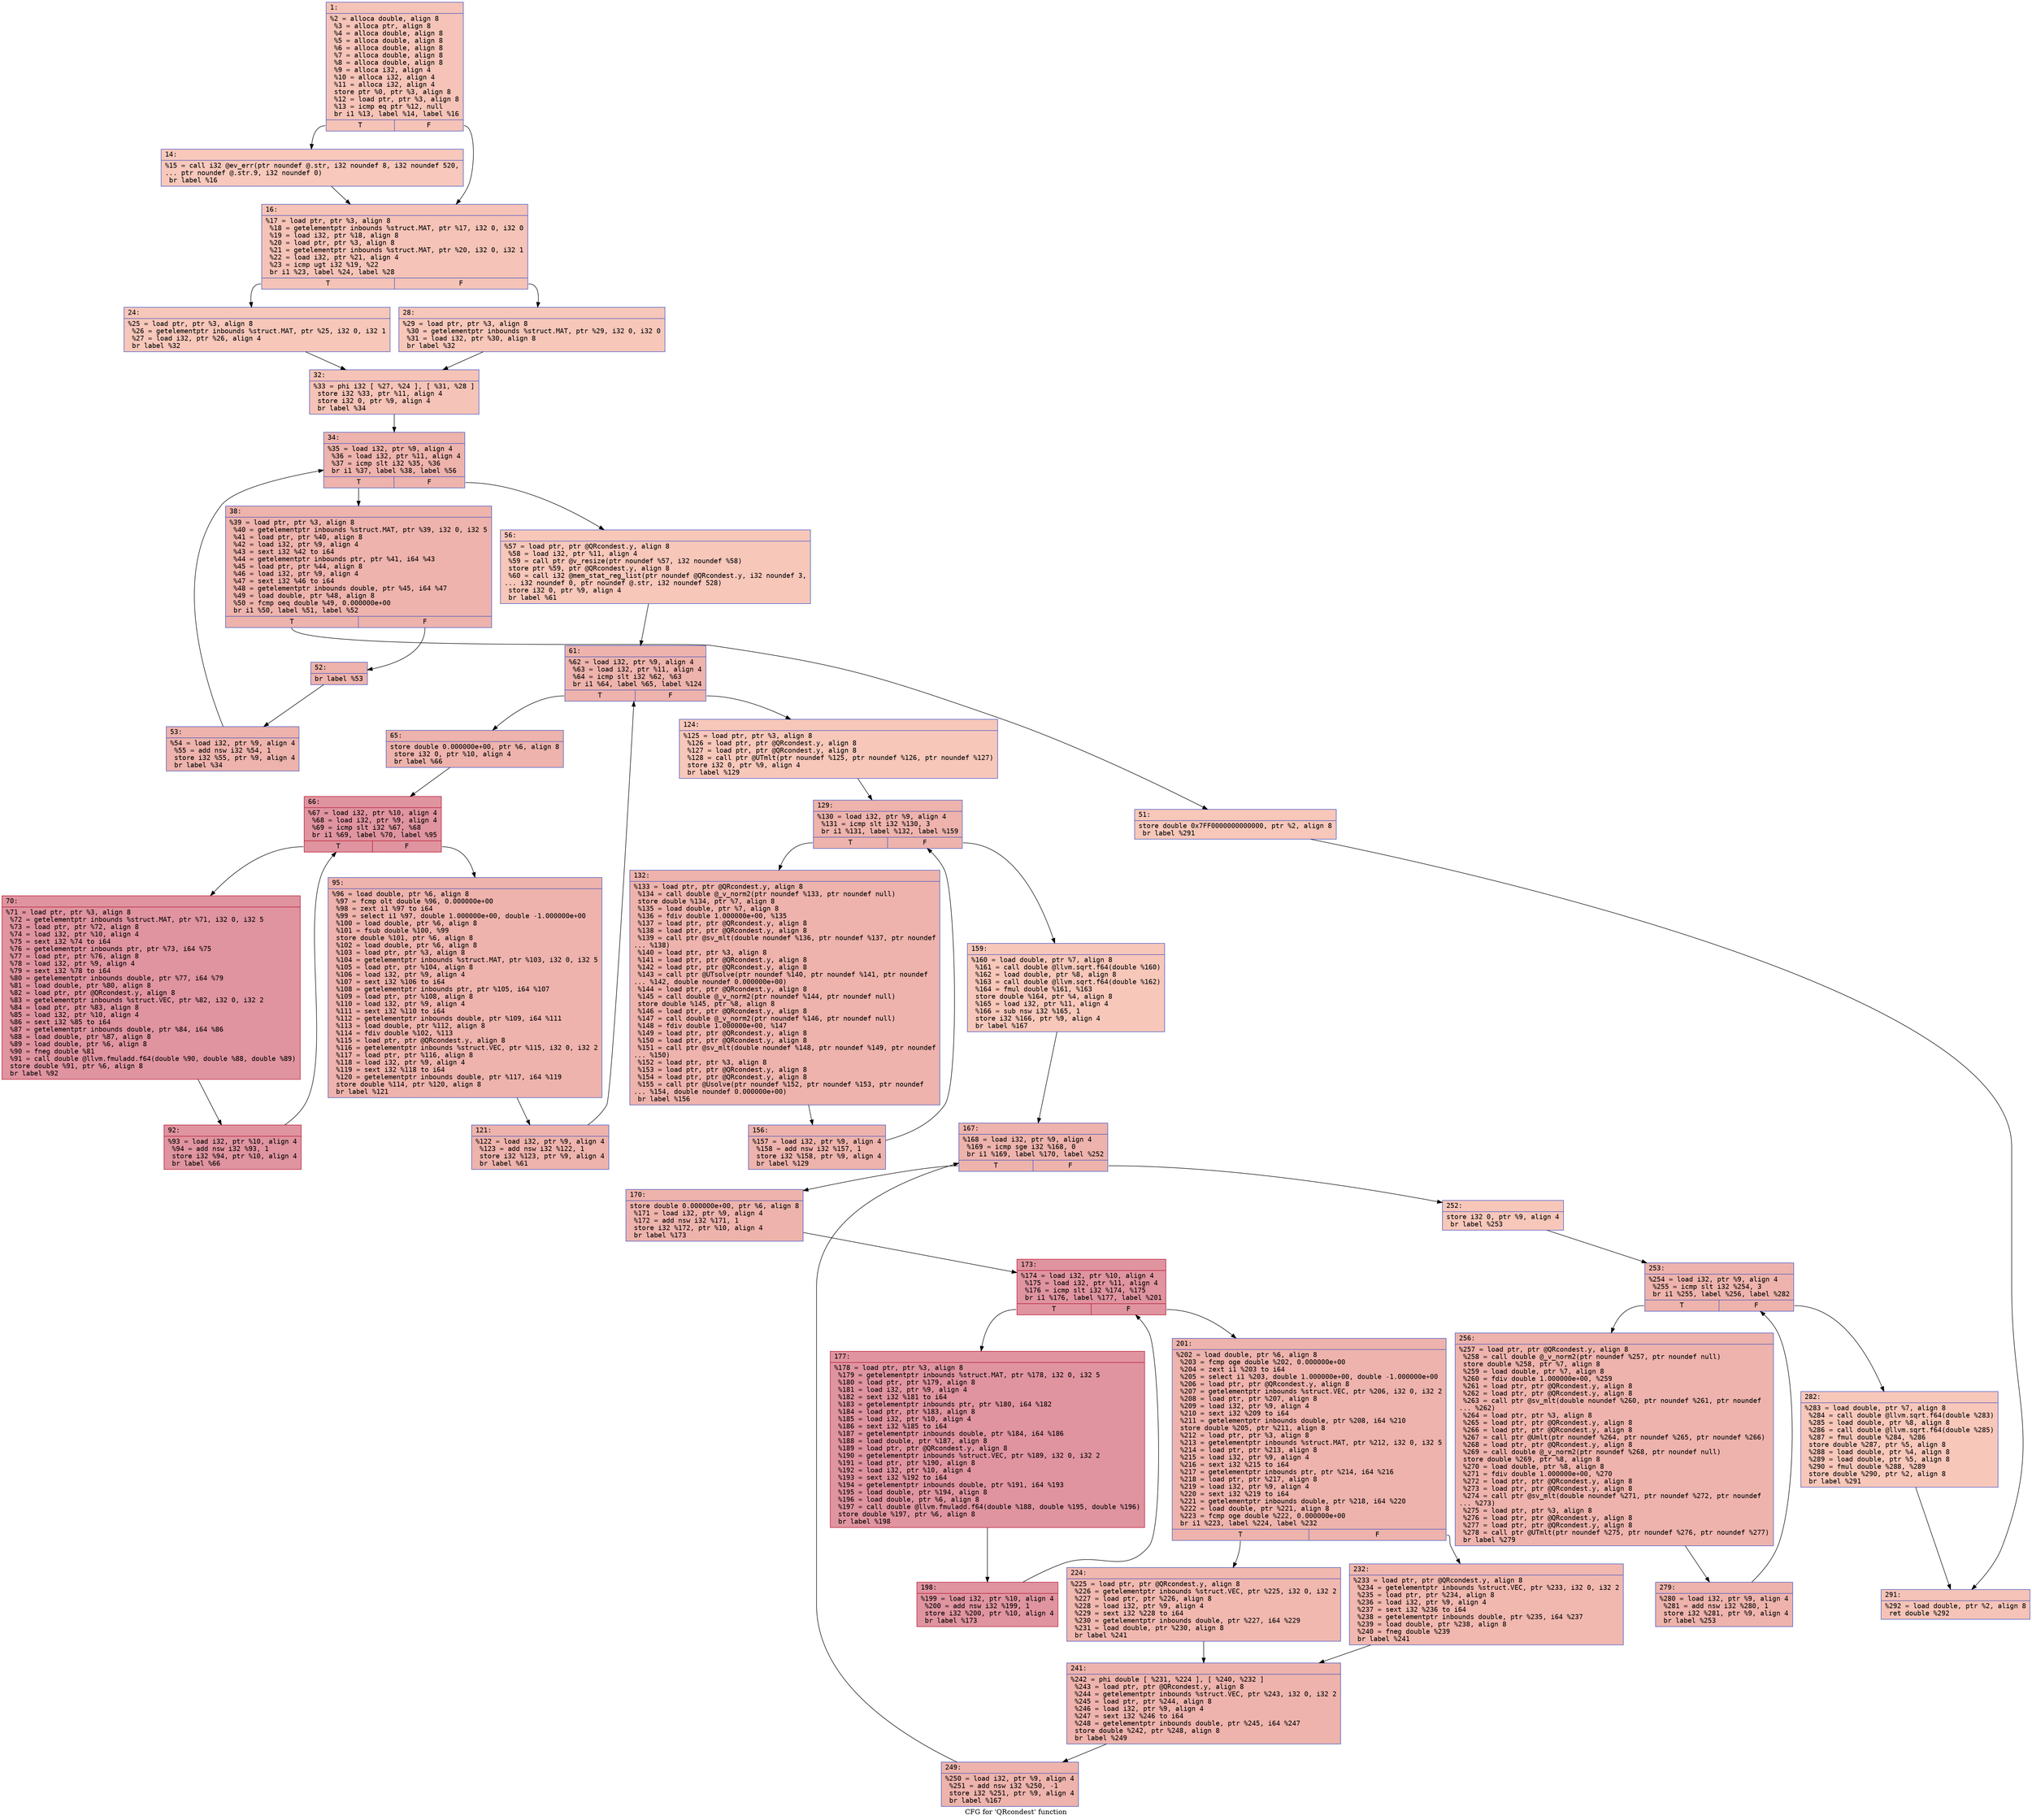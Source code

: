 digraph "CFG for 'QRcondest' function" {
	label="CFG for 'QRcondest' function";

	Node0x6000015e5b30 [shape=record,color="#3d50c3ff", style=filled, fillcolor="#e8765c70" fontname="Courier",label="{1:\l|  %2 = alloca double, align 8\l  %3 = alloca ptr, align 8\l  %4 = alloca double, align 8\l  %5 = alloca double, align 8\l  %6 = alloca double, align 8\l  %7 = alloca double, align 8\l  %8 = alloca double, align 8\l  %9 = alloca i32, align 4\l  %10 = alloca i32, align 4\l  %11 = alloca i32, align 4\l  store ptr %0, ptr %3, align 8\l  %12 = load ptr, ptr %3, align 8\l  %13 = icmp eq ptr %12, null\l  br i1 %13, label %14, label %16\l|{<s0>T|<s1>F}}"];
	Node0x6000015e5b30:s0 -> Node0x6000015e5bd0[tooltip="1 -> 14\nProbability 37.50%" ];
	Node0x6000015e5b30:s1 -> Node0x6000015e5c20[tooltip="1 -> 16\nProbability 62.50%" ];
	Node0x6000015e5bd0 [shape=record,color="#3d50c3ff", style=filled, fillcolor="#ed836670" fontname="Courier",label="{14:\l|  %15 = call i32 @ev_err(ptr noundef @.str, i32 noundef 8, i32 noundef 520,\l... ptr noundef @.str.9, i32 noundef 0)\l  br label %16\l}"];
	Node0x6000015e5bd0 -> Node0x6000015e5c20[tooltip="14 -> 16\nProbability 100.00%" ];
	Node0x6000015e5c20 [shape=record,color="#3d50c3ff", style=filled, fillcolor="#e8765c70" fontname="Courier",label="{16:\l|  %17 = load ptr, ptr %3, align 8\l  %18 = getelementptr inbounds %struct.MAT, ptr %17, i32 0, i32 0\l  %19 = load i32, ptr %18, align 8\l  %20 = load ptr, ptr %3, align 8\l  %21 = getelementptr inbounds %struct.MAT, ptr %20, i32 0, i32 1\l  %22 = load i32, ptr %21, align 4\l  %23 = icmp ugt i32 %19, %22\l  br i1 %23, label %24, label %28\l|{<s0>T|<s1>F}}"];
	Node0x6000015e5c20:s0 -> Node0x6000015e5c70[tooltip="16 -> 24\nProbability 50.00%" ];
	Node0x6000015e5c20:s1 -> Node0x6000015e5cc0[tooltip="16 -> 28\nProbability 50.00%" ];
	Node0x6000015e5c70 [shape=record,color="#3d50c3ff", style=filled, fillcolor="#ec7f6370" fontname="Courier",label="{24:\l|  %25 = load ptr, ptr %3, align 8\l  %26 = getelementptr inbounds %struct.MAT, ptr %25, i32 0, i32 1\l  %27 = load i32, ptr %26, align 4\l  br label %32\l}"];
	Node0x6000015e5c70 -> Node0x6000015e5d10[tooltip="24 -> 32\nProbability 100.00%" ];
	Node0x6000015e5cc0 [shape=record,color="#3d50c3ff", style=filled, fillcolor="#ec7f6370" fontname="Courier",label="{28:\l|  %29 = load ptr, ptr %3, align 8\l  %30 = getelementptr inbounds %struct.MAT, ptr %29, i32 0, i32 0\l  %31 = load i32, ptr %30, align 8\l  br label %32\l}"];
	Node0x6000015e5cc0 -> Node0x6000015e5d10[tooltip="28 -> 32\nProbability 100.00%" ];
	Node0x6000015e5d10 [shape=record,color="#3d50c3ff", style=filled, fillcolor="#e8765c70" fontname="Courier",label="{32:\l|  %33 = phi i32 [ %27, %24 ], [ %31, %28 ]\l  store i32 %33, ptr %11, align 4\l  store i32 0, ptr %9, align 4\l  br label %34\l}"];
	Node0x6000015e5d10 -> Node0x6000015e5d60[tooltip="32 -> 34\nProbability 100.00%" ];
	Node0x6000015e5d60 [shape=record,color="#3d50c3ff", style=filled, fillcolor="#d6524470" fontname="Courier",label="{34:\l|  %35 = load i32, ptr %9, align 4\l  %36 = load i32, ptr %11, align 4\l  %37 = icmp slt i32 %35, %36\l  br i1 %37, label %38, label %56\l|{<s0>T|<s1>F}}"];
	Node0x6000015e5d60:s0 -> Node0x6000015e5db0[tooltip="34 -> 38\nProbability 96.88%" ];
	Node0x6000015e5d60:s1 -> Node0x6000015e5ef0[tooltip="34 -> 56\nProbability 3.12%" ];
	Node0x6000015e5db0 [shape=record,color="#3d50c3ff", style=filled, fillcolor="#d6524470" fontname="Courier",label="{38:\l|  %39 = load ptr, ptr %3, align 8\l  %40 = getelementptr inbounds %struct.MAT, ptr %39, i32 0, i32 5\l  %41 = load ptr, ptr %40, align 8\l  %42 = load i32, ptr %9, align 4\l  %43 = sext i32 %42 to i64\l  %44 = getelementptr inbounds ptr, ptr %41, i64 %43\l  %45 = load ptr, ptr %44, align 8\l  %46 = load i32, ptr %9, align 4\l  %47 = sext i32 %46 to i64\l  %48 = getelementptr inbounds double, ptr %45, i64 %47\l  %49 = load double, ptr %48, align 8\l  %50 = fcmp oeq double %49, 0.000000e+00\l  br i1 %50, label %51, label %52\l|{<s0>T|<s1>F}}"];
	Node0x6000015e5db0:s0 -> Node0x6000015e5e00[tooltip="38 -> 51\nProbability 3.12%" ];
	Node0x6000015e5db0:s1 -> Node0x6000015e5e50[tooltip="38 -> 52\nProbability 96.88%" ];
	Node0x6000015e5e00 [shape=record,color="#3d50c3ff", style=filled, fillcolor="#ec7f6370" fontname="Courier",label="{51:\l|  store double 0x7FF0000000000000, ptr %2, align 8\l  br label %291\l}"];
	Node0x6000015e5e00 -> Node0x6000015e67b0[tooltip="51 -> 291\nProbability 100.00%" ];
	Node0x6000015e5e50 [shape=record,color="#3d50c3ff", style=filled, fillcolor="#d6524470" fontname="Courier",label="{52:\l|  br label %53\l}"];
	Node0x6000015e5e50 -> Node0x6000015e5ea0[tooltip="52 -> 53\nProbability 100.00%" ];
	Node0x6000015e5ea0 [shape=record,color="#3d50c3ff", style=filled, fillcolor="#d6524470" fontname="Courier",label="{53:\l|  %54 = load i32, ptr %9, align 4\l  %55 = add nsw i32 %54, 1\l  store i32 %55, ptr %9, align 4\l  br label %34\l}"];
	Node0x6000015e5ea0 -> Node0x6000015e5d60[tooltip="53 -> 34\nProbability 100.00%" ];
	Node0x6000015e5ef0 [shape=record,color="#3d50c3ff", style=filled, fillcolor="#ec7f6370" fontname="Courier",label="{56:\l|  %57 = load ptr, ptr @QRcondest.y, align 8\l  %58 = load i32, ptr %11, align 4\l  %59 = call ptr @v_resize(ptr noundef %57, i32 noundef %58)\l  store ptr %59, ptr @QRcondest.y, align 8\l  %60 = call i32 @mem_stat_reg_list(ptr noundef @QRcondest.y, i32 noundef 3,\l... i32 noundef 0, ptr noundef @.str, i32 noundef 528)\l  store i32 0, ptr %9, align 4\l  br label %61\l}"];
	Node0x6000015e5ef0 -> Node0x6000015e5f40[tooltip="56 -> 61\nProbability 100.00%" ];
	Node0x6000015e5f40 [shape=record,color="#3d50c3ff", style=filled, fillcolor="#d6524470" fontname="Courier",label="{61:\l|  %62 = load i32, ptr %9, align 4\l  %63 = load i32, ptr %11, align 4\l  %64 = icmp slt i32 %62, %63\l  br i1 %64, label %65, label %124\l|{<s0>T|<s1>F}}"];
	Node0x6000015e5f40:s0 -> Node0x6000015e5f90[tooltip="61 -> 65\nProbability 96.88%" ];
	Node0x6000015e5f40:s1 -> Node0x6000015e6170[tooltip="61 -> 124\nProbability 3.12%" ];
	Node0x6000015e5f90 [shape=record,color="#3d50c3ff", style=filled, fillcolor="#d6524470" fontname="Courier",label="{65:\l|  store double 0.000000e+00, ptr %6, align 8\l  store i32 0, ptr %10, align 4\l  br label %66\l}"];
	Node0x6000015e5f90 -> Node0x6000015e5fe0[tooltip="65 -> 66\nProbability 100.00%" ];
	Node0x6000015e5fe0 [shape=record,color="#b70d28ff", style=filled, fillcolor="#b70d2870" fontname="Courier",label="{66:\l|  %67 = load i32, ptr %10, align 4\l  %68 = load i32, ptr %9, align 4\l  %69 = icmp slt i32 %67, %68\l  br i1 %69, label %70, label %95\l|{<s0>T|<s1>F}}"];
	Node0x6000015e5fe0:s0 -> Node0x6000015e6030[tooltip="66 -> 70\nProbability 96.88%" ];
	Node0x6000015e5fe0:s1 -> Node0x6000015e60d0[tooltip="66 -> 95\nProbability 3.12%" ];
	Node0x6000015e6030 [shape=record,color="#b70d28ff", style=filled, fillcolor="#b70d2870" fontname="Courier",label="{70:\l|  %71 = load ptr, ptr %3, align 8\l  %72 = getelementptr inbounds %struct.MAT, ptr %71, i32 0, i32 5\l  %73 = load ptr, ptr %72, align 8\l  %74 = load i32, ptr %10, align 4\l  %75 = sext i32 %74 to i64\l  %76 = getelementptr inbounds ptr, ptr %73, i64 %75\l  %77 = load ptr, ptr %76, align 8\l  %78 = load i32, ptr %9, align 4\l  %79 = sext i32 %78 to i64\l  %80 = getelementptr inbounds double, ptr %77, i64 %79\l  %81 = load double, ptr %80, align 8\l  %82 = load ptr, ptr @QRcondest.y, align 8\l  %83 = getelementptr inbounds %struct.VEC, ptr %82, i32 0, i32 2\l  %84 = load ptr, ptr %83, align 8\l  %85 = load i32, ptr %10, align 4\l  %86 = sext i32 %85 to i64\l  %87 = getelementptr inbounds double, ptr %84, i64 %86\l  %88 = load double, ptr %87, align 8\l  %89 = load double, ptr %6, align 8\l  %90 = fneg double %81\l  %91 = call double @llvm.fmuladd.f64(double %90, double %88, double %89)\l  store double %91, ptr %6, align 8\l  br label %92\l}"];
	Node0x6000015e6030 -> Node0x6000015e6080[tooltip="70 -> 92\nProbability 100.00%" ];
	Node0x6000015e6080 [shape=record,color="#b70d28ff", style=filled, fillcolor="#b70d2870" fontname="Courier",label="{92:\l|  %93 = load i32, ptr %10, align 4\l  %94 = add nsw i32 %93, 1\l  store i32 %94, ptr %10, align 4\l  br label %66\l}"];
	Node0x6000015e6080 -> Node0x6000015e5fe0[tooltip="92 -> 66\nProbability 100.00%" ];
	Node0x6000015e60d0 [shape=record,color="#3d50c3ff", style=filled, fillcolor="#d6524470" fontname="Courier",label="{95:\l|  %96 = load double, ptr %6, align 8\l  %97 = fcmp olt double %96, 0.000000e+00\l  %98 = zext i1 %97 to i64\l  %99 = select i1 %97, double 1.000000e+00, double -1.000000e+00\l  %100 = load double, ptr %6, align 8\l  %101 = fsub double %100, %99\l  store double %101, ptr %6, align 8\l  %102 = load double, ptr %6, align 8\l  %103 = load ptr, ptr %3, align 8\l  %104 = getelementptr inbounds %struct.MAT, ptr %103, i32 0, i32 5\l  %105 = load ptr, ptr %104, align 8\l  %106 = load i32, ptr %9, align 4\l  %107 = sext i32 %106 to i64\l  %108 = getelementptr inbounds ptr, ptr %105, i64 %107\l  %109 = load ptr, ptr %108, align 8\l  %110 = load i32, ptr %9, align 4\l  %111 = sext i32 %110 to i64\l  %112 = getelementptr inbounds double, ptr %109, i64 %111\l  %113 = load double, ptr %112, align 8\l  %114 = fdiv double %102, %113\l  %115 = load ptr, ptr @QRcondest.y, align 8\l  %116 = getelementptr inbounds %struct.VEC, ptr %115, i32 0, i32 2\l  %117 = load ptr, ptr %116, align 8\l  %118 = load i32, ptr %9, align 4\l  %119 = sext i32 %118 to i64\l  %120 = getelementptr inbounds double, ptr %117, i64 %119\l  store double %114, ptr %120, align 8\l  br label %121\l}"];
	Node0x6000015e60d0 -> Node0x6000015e6120[tooltip="95 -> 121\nProbability 100.00%" ];
	Node0x6000015e6120 [shape=record,color="#3d50c3ff", style=filled, fillcolor="#d6524470" fontname="Courier",label="{121:\l|  %122 = load i32, ptr %9, align 4\l  %123 = add nsw i32 %122, 1\l  store i32 %123, ptr %9, align 4\l  br label %61\l}"];
	Node0x6000015e6120 -> Node0x6000015e5f40[tooltip="121 -> 61\nProbability 100.00%" ];
	Node0x6000015e6170 [shape=record,color="#3d50c3ff", style=filled, fillcolor="#ec7f6370" fontname="Courier",label="{124:\l|  %125 = load ptr, ptr %3, align 8\l  %126 = load ptr, ptr @QRcondest.y, align 8\l  %127 = load ptr, ptr @QRcondest.y, align 8\l  %128 = call ptr @UTmlt(ptr noundef %125, ptr noundef %126, ptr noundef %127)\l  store i32 0, ptr %9, align 4\l  br label %129\l}"];
	Node0x6000015e6170 -> Node0x6000015e61c0[tooltip="124 -> 129\nProbability 100.00%" ];
	Node0x6000015e61c0 [shape=record,color="#3d50c3ff", style=filled, fillcolor="#d6524470" fontname="Courier",label="{129:\l|  %130 = load i32, ptr %9, align 4\l  %131 = icmp slt i32 %130, 3\l  br i1 %131, label %132, label %159\l|{<s0>T|<s1>F}}"];
	Node0x6000015e61c0:s0 -> Node0x6000015e6210[tooltip="129 -> 132\nProbability 96.88%" ];
	Node0x6000015e61c0:s1 -> Node0x6000015e62b0[tooltip="129 -> 159\nProbability 3.12%" ];
	Node0x6000015e6210 [shape=record,color="#3d50c3ff", style=filled, fillcolor="#d6524470" fontname="Courier",label="{132:\l|  %133 = load ptr, ptr @QRcondest.y, align 8\l  %134 = call double @_v_norm2(ptr noundef %133, ptr noundef null)\l  store double %134, ptr %7, align 8\l  %135 = load double, ptr %7, align 8\l  %136 = fdiv double 1.000000e+00, %135\l  %137 = load ptr, ptr @QRcondest.y, align 8\l  %138 = load ptr, ptr @QRcondest.y, align 8\l  %139 = call ptr @sv_mlt(double noundef %136, ptr noundef %137, ptr noundef\l... %138)\l  %140 = load ptr, ptr %3, align 8\l  %141 = load ptr, ptr @QRcondest.y, align 8\l  %142 = load ptr, ptr @QRcondest.y, align 8\l  %143 = call ptr @UTsolve(ptr noundef %140, ptr noundef %141, ptr noundef\l... %142, double noundef 0.000000e+00)\l  %144 = load ptr, ptr @QRcondest.y, align 8\l  %145 = call double @_v_norm2(ptr noundef %144, ptr noundef null)\l  store double %145, ptr %8, align 8\l  %146 = load ptr, ptr @QRcondest.y, align 8\l  %147 = call double @_v_norm2(ptr noundef %146, ptr noundef null)\l  %148 = fdiv double 1.000000e+00, %147\l  %149 = load ptr, ptr @QRcondest.y, align 8\l  %150 = load ptr, ptr @QRcondest.y, align 8\l  %151 = call ptr @sv_mlt(double noundef %148, ptr noundef %149, ptr noundef\l... %150)\l  %152 = load ptr, ptr %3, align 8\l  %153 = load ptr, ptr @QRcondest.y, align 8\l  %154 = load ptr, ptr @QRcondest.y, align 8\l  %155 = call ptr @Usolve(ptr noundef %152, ptr noundef %153, ptr noundef\l... %154, double noundef 0.000000e+00)\l  br label %156\l}"];
	Node0x6000015e6210 -> Node0x6000015e6260[tooltip="132 -> 156\nProbability 100.00%" ];
	Node0x6000015e6260 [shape=record,color="#3d50c3ff", style=filled, fillcolor="#d6524470" fontname="Courier",label="{156:\l|  %157 = load i32, ptr %9, align 4\l  %158 = add nsw i32 %157, 1\l  store i32 %158, ptr %9, align 4\l  br label %129\l}"];
	Node0x6000015e6260 -> Node0x6000015e61c0[tooltip="156 -> 129\nProbability 100.00%" ];
	Node0x6000015e62b0 [shape=record,color="#3d50c3ff", style=filled, fillcolor="#ec7f6370" fontname="Courier",label="{159:\l|  %160 = load double, ptr %7, align 8\l  %161 = call double @llvm.sqrt.f64(double %160)\l  %162 = load double, ptr %8, align 8\l  %163 = call double @llvm.sqrt.f64(double %162)\l  %164 = fmul double %161, %163\l  store double %164, ptr %4, align 8\l  %165 = load i32, ptr %11, align 4\l  %166 = sub nsw i32 %165, 1\l  store i32 %166, ptr %9, align 4\l  br label %167\l}"];
	Node0x6000015e62b0 -> Node0x6000015e6300[tooltip="159 -> 167\nProbability 100.00%" ];
	Node0x6000015e6300 [shape=record,color="#3d50c3ff", style=filled, fillcolor="#d6524470" fontname="Courier",label="{167:\l|  %168 = load i32, ptr %9, align 4\l  %169 = icmp sge i32 %168, 0\l  br i1 %169, label %170, label %252\l|{<s0>T|<s1>F}}"];
	Node0x6000015e6300:s0 -> Node0x6000015e6350[tooltip="167 -> 170\nProbability 96.88%" ];
	Node0x6000015e6300:s1 -> Node0x6000015e6620[tooltip="167 -> 252\nProbability 3.12%" ];
	Node0x6000015e6350 [shape=record,color="#3d50c3ff", style=filled, fillcolor="#d6524470" fontname="Courier",label="{170:\l|  store double 0.000000e+00, ptr %6, align 8\l  %171 = load i32, ptr %9, align 4\l  %172 = add nsw i32 %171, 1\l  store i32 %172, ptr %10, align 4\l  br label %173\l}"];
	Node0x6000015e6350 -> Node0x6000015e63a0[tooltip="170 -> 173\nProbability 100.00%" ];
	Node0x6000015e63a0 [shape=record,color="#b70d28ff", style=filled, fillcolor="#b70d2870" fontname="Courier",label="{173:\l|  %174 = load i32, ptr %10, align 4\l  %175 = load i32, ptr %11, align 4\l  %176 = icmp slt i32 %174, %175\l  br i1 %176, label %177, label %201\l|{<s0>T|<s1>F}}"];
	Node0x6000015e63a0:s0 -> Node0x6000015e63f0[tooltip="173 -> 177\nProbability 96.88%" ];
	Node0x6000015e63a0:s1 -> Node0x6000015e6490[tooltip="173 -> 201\nProbability 3.12%" ];
	Node0x6000015e63f0 [shape=record,color="#b70d28ff", style=filled, fillcolor="#b70d2870" fontname="Courier",label="{177:\l|  %178 = load ptr, ptr %3, align 8\l  %179 = getelementptr inbounds %struct.MAT, ptr %178, i32 0, i32 5\l  %180 = load ptr, ptr %179, align 8\l  %181 = load i32, ptr %9, align 4\l  %182 = sext i32 %181 to i64\l  %183 = getelementptr inbounds ptr, ptr %180, i64 %182\l  %184 = load ptr, ptr %183, align 8\l  %185 = load i32, ptr %10, align 4\l  %186 = sext i32 %185 to i64\l  %187 = getelementptr inbounds double, ptr %184, i64 %186\l  %188 = load double, ptr %187, align 8\l  %189 = load ptr, ptr @QRcondest.y, align 8\l  %190 = getelementptr inbounds %struct.VEC, ptr %189, i32 0, i32 2\l  %191 = load ptr, ptr %190, align 8\l  %192 = load i32, ptr %10, align 4\l  %193 = sext i32 %192 to i64\l  %194 = getelementptr inbounds double, ptr %191, i64 %193\l  %195 = load double, ptr %194, align 8\l  %196 = load double, ptr %6, align 8\l  %197 = call double @llvm.fmuladd.f64(double %188, double %195, double %196)\l  store double %197, ptr %6, align 8\l  br label %198\l}"];
	Node0x6000015e63f0 -> Node0x6000015e6440[tooltip="177 -> 198\nProbability 100.00%" ];
	Node0x6000015e6440 [shape=record,color="#b70d28ff", style=filled, fillcolor="#b70d2870" fontname="Courier",label="{198:\l|  %199 = load i32, ptr %10, align 4\l  %200 = add nsw i32 %199, 1\l  store i32 %200, ptr %10, align 4\l  br label %173\l}"];
	Node0x6000015e6440 -> Node0x6000015e63a0[tooltip="198 -> 173\nProbability 100.00%" ];
	Node0x6000015e6490 [shape=record,color="#3d50c3ff", style=filled, fillcolor="#d6524470" fontname="Courier",label="{201:\l|  %202 = load double, ptr %6, align 8\l  %203 = fcmp oge double %202, 0.000000e+00\l  %204 = zext i1 %203 to i64\l  %205 = select i1 %203, double 1.000000e+00, double -1.000000e+00\l  %206 = load ptr, ptr @QRcondest.y, align 8\l  %207 = getelementptr inbounds %struct.VEC, ptr %206, i32 0, i32 2\l  %208 = load ptr, ptr %207, align 8\l  %209 = load i32, ptr %9, align 4\l  %210 = sext i32 %209 to i64\l  %211 = getelementptr inbounds double, ptr %208, i64 %210\l  store double %205, ptr %211, align 8\l  %212 = load ptr, ptr %3, align 8\l  %213 = getelementptr inbounds %struct.MAT, ptr %212, i32 0, i32 5\l  %214 = load ptr, ptr %213, align 8\l  %215 = load i32, ptr %9, align 4\l  %216 = sext i32 %215 to i64\l  %217 = getelementptr inbounds ptr, ptr %214, i64 %216\l  %218 = load ptr, ptr %217, align 8\l  %219 = load i32, ptr %9, align 4\l  %220 = sext i32 %219 to i64\l  %221 = getelementptr inbounds double, ptr %218, i64 %220\l  %222 = load double, ptr %221, align 8\l  %223 = fcmp oge double %222, 0.000000e+00\l  br i1 %223, label %224, label %232\l|{<s0>T|<s1>F}}"];
	Node0x6000015e6490:s0 -> Node0x6000015e64e0[tooltip="201 -> 224\nProbability 50.00%" ];
	Node0x6000015e6490:s1 -> Node0x6000015e6530[tooltip="201 -> 232\nProbability 50.00%" ];
	Node0x6000015e64e0 [shape=record,color="#3d50c3ff", style=filled, fillcolor="#dc5d4a70" fontname="Courier",label="{224:\l|  %225 = load ptr, ptr @QRcondest.y, align 8\l  %226 = getelementptr inbounds %struct.VEC, ptr %225, i32 0, i32 2\l  %227 = load ptr, ptr %226, align 8\l  %228 = load i32, ptr %9, align 4\l  %229 = sext i32 %228 to i64\l  %230 = getelementptr inbounds double, ptr %227, i64 %229\l  %231 = load double, ptr %230, align 8\l  br label %241\l}"];
	Node0x6000015e64e0 -> Node0x6000015e6580[tooltip="224 -> 241\nProbability 100.00%" ];
	Node0x6000015e6530 [shape=record,color="#3d50c3ff", style=filled, fillcolor="#dc5d4a70" fontname="Courier",label="{232:\l|  %233 = load ptr, ptr @QRcondest.y, align 8\l  %234 = getelementptr inbounds %struct.VEC, ptr %233, i32 0, i32 2\l  %235 = load ptr, ptr %234, align 8\l  %236 = load i32, ptr %9, align 4\l  %237 = sext i32 %236 to i64\l  %238 = getelementptr inbounds double, ptr %235, i64 %237\l  %239 = load double, ptr %238, align 8\l  %240 = fneg double %239\l  br label %241\l}"];
	Node0x6000015e6530 -> Node0x6000015e6580[tooltip="232 -> 241\nProbability 100.00%" ];
	Node0x6000015e6580 [shape=record,color="#3d50c3ff", style=filled, fillcolor="#d6524470" fontname="Courier",label="{241:\l|  %242 = phi double [ %231, %224 ], [ %240, %232 ]\l  %243 = load ptr, ptr @QRcondest.y, align 8\l  %244 = getelementptr inbounds %struct.VEC, ptr %243, i32 0, i32 2\l  %245 = load ptr, ptr %244, align 8\l  %246 = load i32, ptr %9, align 4\l  %247 = sext i32 %246 to i64\l  %248 = getelementptr inbounds double, ptr %245, i64 %247\l  store double %242, ptr %248, align 8\l  br label %249\l}"];
	Node0x6000015e6580 -> Node0x6000015e65d0[tooltip="241 -> 249\nProbability 100.00%" ];
	Node0x6000015e65d0 [shape=record,color="#3d50c3ff", style=filled, fillcolor="#d6524470" fontname="Courier",label="{249:\l|  %250 = load i32, ptr %9, align 4\l  %251 = add nsw i32 %250, -1\l  store i32 %251, ptr %9, align 4\l  br label %167\l}"];
	Node0x6000015e65d0 -> Node0x6000015e6300[tooltip="249 -> 167\nProbability 100.00%" ];
	Node0x6000015e6620 [shape=record,color="#3d50c3ff", style=filled, fillcolor="#ec7f6370" fontname="Courier",label="{252:\l|  store i32 0, ptr %9, align 4\l  br label %253\l}"];
	Node0x6000015e6620 -> Node0x6000015e6670[tooltip="252 -> 253\nProbability 100.00%" ];
	Node0x6000015e6670 [shape=record,color="#3d50c3ff", style=filled, fillcolor="#d6524470" fontname="Courier",label="{253:\l|  %254 = load i32, ptr %9, align 4\l  %255 = icmp slt i32 %254, 3\l  br i1 %255, label %256, label %282\l|{<s0>T|<s1>F}}"];
	Node0x6000015e6670:s0 -> Node0x6000015e66c0[tooltip="253 -> 256\nProbability 96.88%" ];
	Node0x6000015e6670:s1 -> Node0x6000015e6760[tooltip="253 -> 282\nProbability 3.12%" ];
	Node0x6000015e66c0 [shape=record,color="#3d50c3ff", style=filled, fillcolor="#d6524470" fontname="Courier",label="{256:\l|  %257 = load ptr, ptr @QRcondest.y, align 8\l  %258 = call double @_v_norm2(ptr noundef %257, ptr noundef null)\l  store double %258, ptr %7, align 8\l  %259 = load double, ptr %7, align 8\l  %260 = fdiv double 1.000000e+00, %259\l  %261 = load ptr, ptr @QRcondest.y, align 8\l  %262 = load ptr, ptr @QRcondest.y, align 8\l  %263 = call ptr @sv_mlt(double noundef %260, ptr noundef %261, ptr noundef\l... %262)\l  %264 = load ptr, ptr %3, align 8\l  %265 = load ptr, ptr @QRcondest.y, align 8\l  %266 = load ptr, ptr @QRcondest.y, align 8\l  %267 = call ptr @Umlt(ptr noundef %264, ptr noundef %265, ptr noundef %266)\l  %268 = load ptr, ptr @QRcondest.y, align 8\l  %269 = call double @_v_norm2(ptr noundef %268, ptr noundef null)\l  store double %269, ptr %8, align 8\l  %270 = load double, ptr %8, align 8\l  %271 = fdiv double 1.000000e+00, %270\l  %272 = load ptr, ptr @QRcondest.y, align 8\l  %273 = load ptr, ptr @QRcondest.y, align 8\l  %274 = call ptr @sv_mlt(double noundef %271, ptr noundef %272, ptr noundef\l... %273)\l  %275 = load ptr, ptr %3, align 8\l  %276 = load ptr, ptr @QRcondest.y, align 8\l  %277 = load ptr, ptr @QRcondest.y, align 8\l  %278 = call ptr @UTmlt(ptr noundef %275, ptr noundef %276, ptr noundef %277)\l  br label %279\l}"];
	Node0x6000015e66c0 -> Node0x6000015e6710[tooltip="256 -> 279\nProbability 100.00%" ];
	Node0x6000015e6710 [shape=record,color="#3d50c3ff", style=filled, fillcolor="#d6524470" fontname="Courier",label="{279:\l|  %280 = load i32, ptr %9, align 4\l  %281 = add nsw i32 %280, 1\l  store i32 %281, ptr %9, align 4\l  br label %253\l}"];
	Node0x6000015e6710 -> Node0x6000015e6670[tooltip="279 -> 253\nProbability 100.00%" ];
	Node0x6000015e6760 [shape=record,color="#3d50c3ff", style=filled, fillcolor="#ec7f6370" fontname="Courier",label="{282:\l|  %283 = load double, ptr %7, align 8\l  %284 = call double @llvm.sqrt.f64(double %283)\l  %285 = load double, ptr %8, align 8\l  %286 = call double @llvm.sqrt.f64(double %285)\l  %287 = fmul double %284, %286\l  store double %287, ptr %5, align 8\l  %288 = load double, ptr %4, align 8\l  %289 = load double, ptr %5, align 8\l  %290 = fmul double %288, %289\l  store double %290, ptr %2, align 8\l  br label %291\l}"];
	Node0x6000015e6760 -> Node0x6000015e67b0[tooltip="282 -> 291\nProbability 100.00%" ];
	Node0x6000015e67b0 [shape=record,color="#3d50c3ff", style=filled, fillcolor="#e8765c70" fontname="Courier",label="{291:\l|  %292 = load double, ptr %2, align 8\l  ret double %292\l}"];
}
